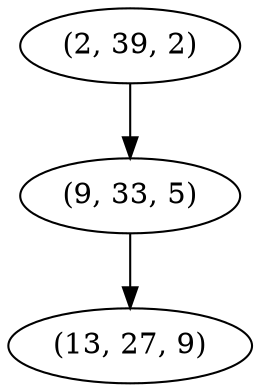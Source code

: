 digraph tree {
    "(2, 39, 2)";
    "(9, 33, 5)";
    "(13, 27, 9)";
    "(2, 39, 2)" -> "(9, 33, 5)";
    "(9, 33, 5)" -> "(13, 27, 9)";
}
